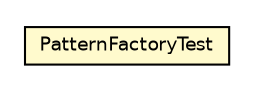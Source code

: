 #!/usr/local/bin/dot
#
# Class diagram 
# Generated by UMLGraph version R5_6-24-gf6e263 (http://www.umlgraph.org/)
#

digraph G {
	edge [fontname="Helvetica",fontsize=10,labelfontname="Helvetica",labelfontsize=10];
	node [fontname="Helvetica",fontsize=10,shape=plaintext];
	nodesep=0.25;
	ranksep=0.5;
	// com.rockhoppertech.music.PatternFactoryTest
	c1305 [label=<<table title="com.rockhoppertech.music.PatternFactoryTest" border="0" cellborder="1" cellspacing="0" cellpadding="2" port="p" bgcolor="lemonChiffon" href="./PatternFactoryTest.html">
		<tr><td><table border="0" cellspacing="0" cellpadding="1">
<tr><td align="center" balign="center"> PatternFactoryTest </td></tr>
		</table></td></tr>
		</table>>, URL="./PatternFactoryTest.html", fontname="Helvetica", fontcolor="black", fontsize=9.0];
}


